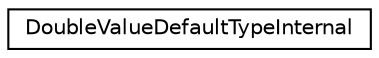 digraph "类继承关系图"
{
 // LATEX_PDF_SIZE
  edge [fontname="Helvetica",fontsize="10",labelfontname="Helvetica",labelfontsize="10"];
  node [fontname="Helvetica",fontsize="10",shape=record];
  rankdir="LR";
  Node0 [label="DoubleValueDefaultTypeInternal",height=0.2,width=0.4,color="black", fillcolor="white", style="filled",URL="$structDoubleValueDefaultTypeInternal.html",tooltip=" "];
}
